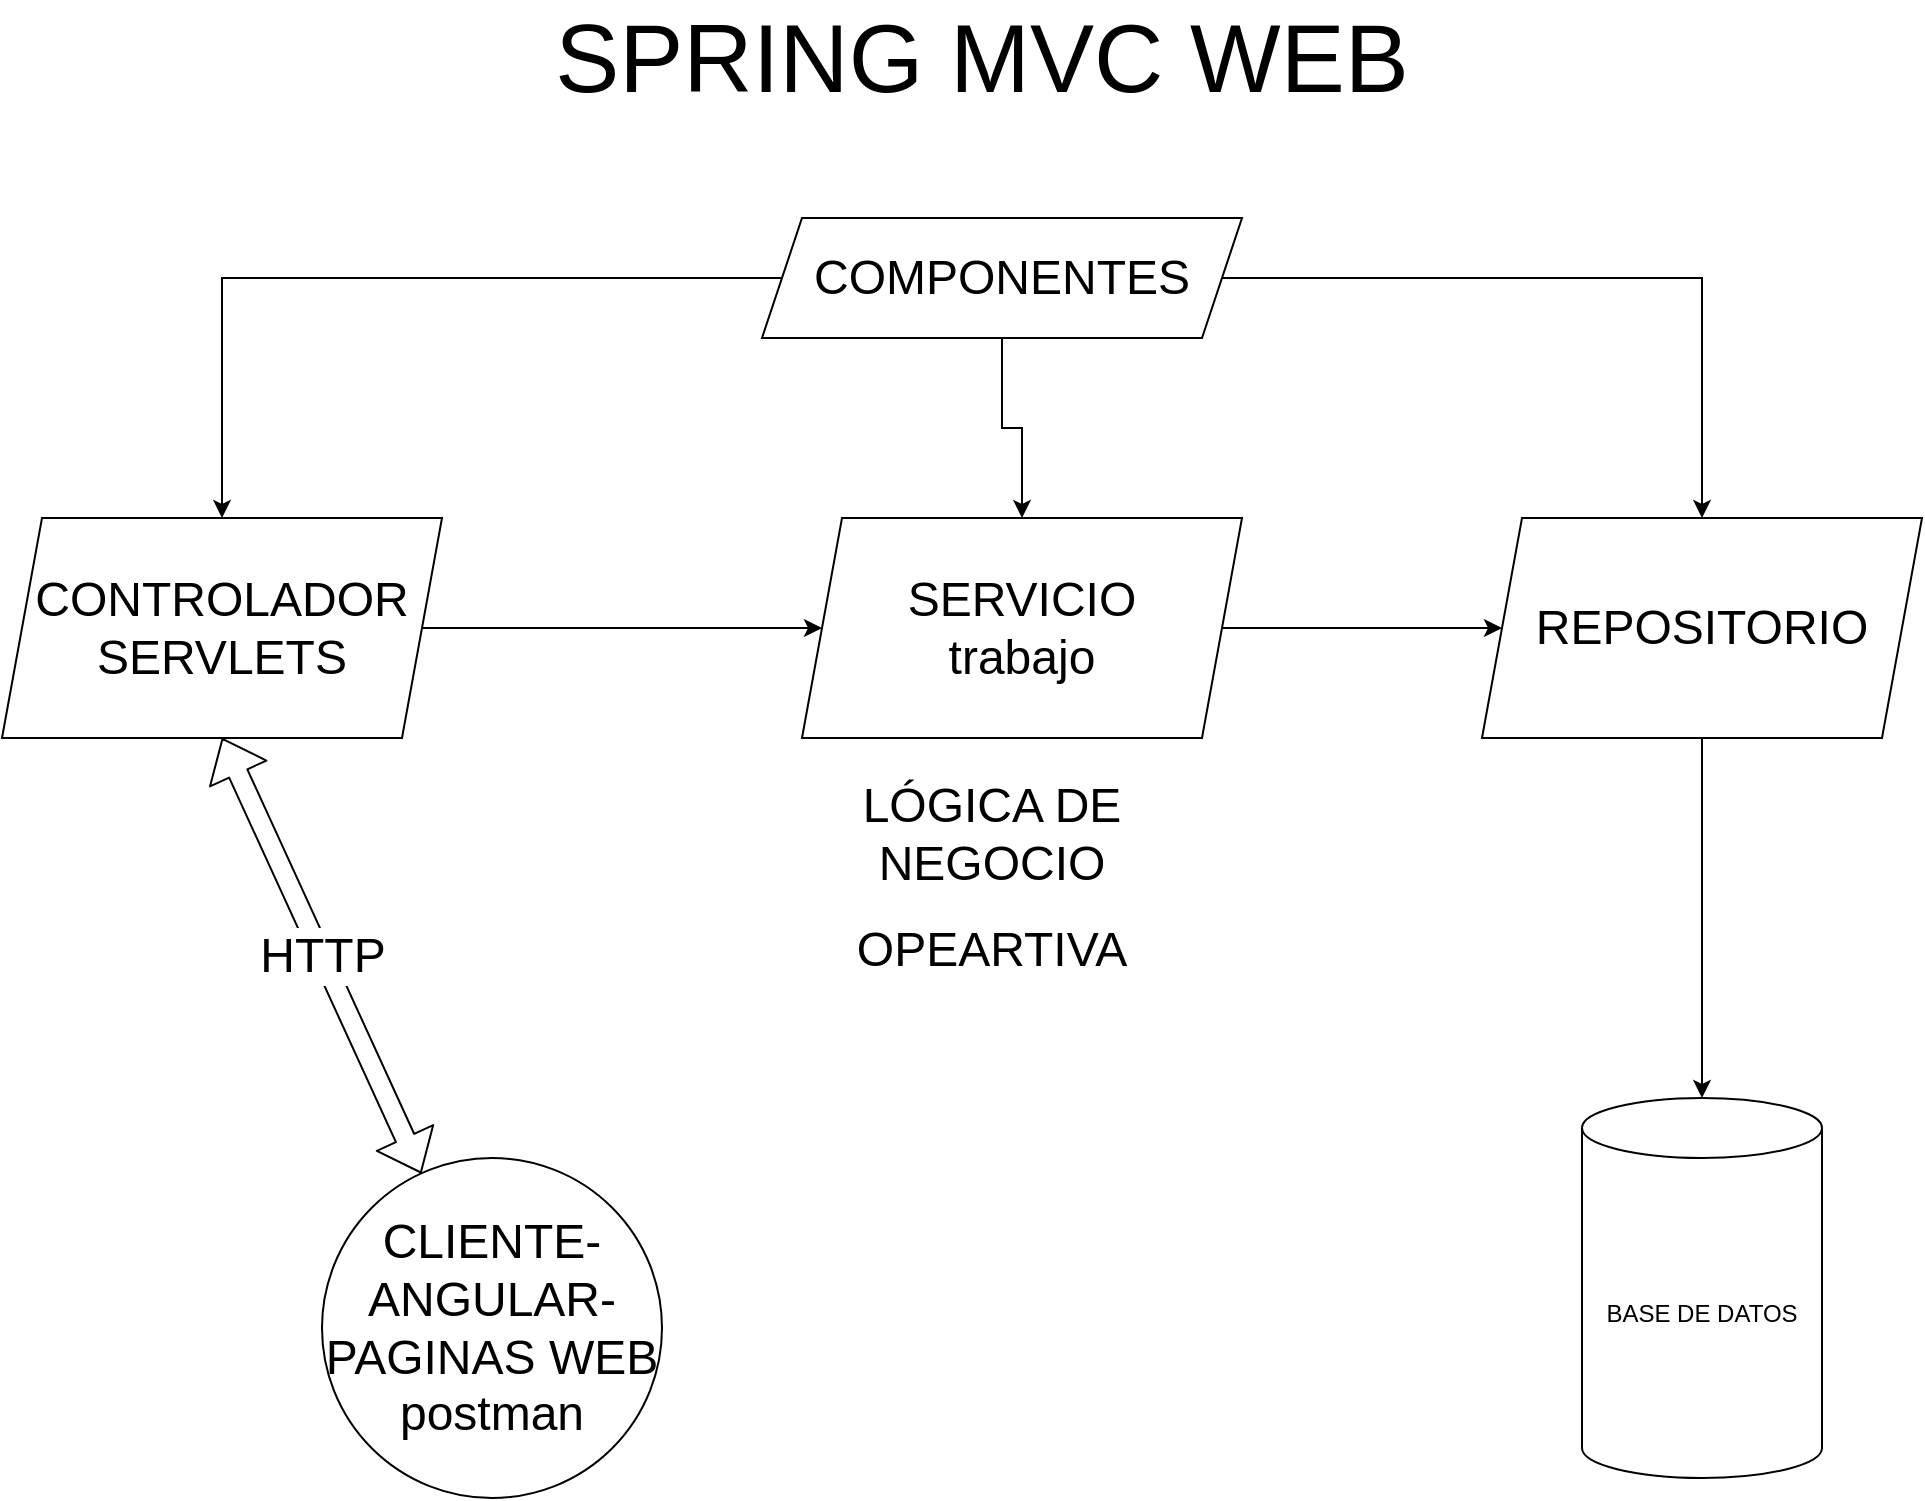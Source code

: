 <mxfile version="14.6.13" type="device"><diagram id="xzHVZOnj8a8V0YBM6j4W" name="Página-1"><mxGraphModel dx="1662" dy="822" grid="1" gridSize="10" guides="1" tooltips="1" connect="1" arrows="1" fold="1" page="1" pageScale="1" pageWidth="1169" pageHeight="827" math="0" shadow="0"><root><mxCell id="0"/><mxCell id="1" parent="0"/><mxCell id="kT7_YqrO_36GOAmvBpbh-1" value="&lt;font style=&quot;font-size: 48px&quot;&gt;SPRING MVC WEB&lt;/font&gt;" style="text;html=1;strokeColor=none;fillColor=none;align=center;verticalAlign=middle;whiteSpace=wrap;rounded=0;" parent="1" vertex="1"><mxGeometry x="340" y="80" width="480" height="20" as="geometry"/></mxCell><mxCell id="kT7_YqrO_36GOAmvBpbh-11" style="edgeStyle=orthogonalEdgeStyle;rounded=0;orthogonalLoop=1;jettySize=auto;html=1;entryX=0;entryY=0.5;entryDx=0;entryDy=0;" parent="1" source="kT7_YqrO_36GOAmvBpbh-2" target="kT7_YqrO_36GOAmvBpbh-3" edge="1"><mxGeometry relative="1" as="geometry"/></mxCell><mxCell id="kT7_YqrO_36GOAmvBpbh-2" value="&lt;font style=&quot;font-size: 24px&quot;&gt;CONTROLADOR&lt;br&gt;SERVLETS&lt;br&gt;&lt;/font&gt;" style="shape=parallelogram;perimeter=parallelogramPerimeter;whiteSpace=wrap;html=1;fixedSize=1;" parent="1" vertex="1"><mxGeometry x="90" y="320" width="220" height="110" as="geometry"/></mxCell><mxCell id="kT7_YqrO_36GOAmvBpbh-12" style="edgeStyle=orthogonalEdgeStyle;rounded=0;orthogonalLoop=1;jettySize=auto;html=1;entryX=0;entryY=0.5;entryDx=0;entryDy=0;" parent="1" source="kT7_YqrO_36GOAmvBpbh-3" target="kT7_YqrO_36GOAmvBpbh-4" edge="1"><mxGeometry relative="1" as="geometry"/></mxCell><mxCell id="kT7_YqrO_36GOAmvBpbh-3" value="&lt;font style=&quot;font-size: 24px&quot;&gt;SERVICIO&lt;br&gt;trabajo&lt;br&gt;&lt;/font&gt;" style="shape=parallelogram;perimeter=parallelogramPerimeter;whiteSpace=wrap;html=1;fixedSize=1;" parent="1" vertex="1"><mxGeometry x="490" y="320" width="220" height="110" as="geometry"/></mxCell><mxCell id="kT7_YqrO_36GOAmvBpbh-14" style="edgeStyle=orthogonalEdgeStyle;rounded=0;orthogonalLoop=1;jettySize=auto;html=1;" parent="1" source="kT7_YqrO_36GOAmvBpbh-4" target="kT7_YqrO_36GOAmvBpbh-13" edge="1"><mxGeometry relative="1" as="geometry"/></mxCell><mxCell id="kT7_YqrO_36GOAmvBpbh-4" value="&lt;font style=&quot;font-size: 24px&quot;&gt;REPOSITORIO&lt;/font&gt;" style="shape=parallelogram;perimeter=parallelogramPerimeter;whiteSpace=wrap;html=1;fixedSize=1;" parent="1" vertex="1"><mxGeometry x="830" y="320" width="220" height="110" as="geometry"/></mxCell><mxCell id="kT7_YqrO_36GOAmvBpbh-6" style="edgeStyle=orthogonalEdgeStyle;rounded=0;orthogonalLoop=1;jettySize=auto;html=1;" parent="1" source="kT7_YqrO_36GOAmvBpbh-5" target="kT7_YqrO_36GOAmvBpbh-2" edge="1"><mxGeometry relative="1" as="geometry"/></mxCell><mxCell id="kT7_YqrO_36GOAmvBpbh-8" style="edgeStyle=orthogonalEdgeStyle;rounded=0;orthogonalLoop=1;jettySize=auto;html=1;entryX=0.5;entryY=0;entryDx=0;entryDy=0;" parent="1" source="kT7_YqrO_36GOAmvBpbh-5" target="kT7_YqrO_36GOAmvBpbh-4" edge="1"><mxGeometry relative="1" as="geometry"/></mxCell><mxCell id="quSbGOvkbDgnkID27PPG-1" style="edgeStyle=orthogonalEdgeStyle;rounded=0;orthogonalLoop=1;jettySize=auto;html=1;" parent="1" source="kT7_YqrO_36GOAmvBpbh-5" target="kT7_YqrO_36GOAmvBpbh-3" edge="1"><mxGeometry relative="1" as="geometry"/></mxCell><mxCell id="kT7_YqrO_36GOAmvBpbh-5" value="&lt;font style=&quot;font-size: 24px&quot;&gt;COMPONENTES&lt;/font&gt;" style="shape=parallelogram;perimeter=parallelogramPerimeter;whiteSpace=wrap;html=1;fixedSize=1;" parent="1" vertex="1"><mxGeometry x="470" y="170" width="240" height="60" as="geometry"/></mxCell><mxCell id="kT7_YqrO_36GOAmvBpbh-9" value="&lt;font style=&quot;font-size: 24px&quot;&gt;CLIENTE-ANGULAR-PAGINAS WEB&lt;br&gt;postman&lt;br&gt;&lt;/font&gt;" style="ellipse;whiteSpace=wrap;html=1;aspect=fixed;" parent="1" vertex="1"><mxGeometry x="250" y="640" width="170" height="170" as="geometry"/></mxCell><mxCell id="kT7_YqrO_36GOAmvBpbh-10" value="&lt;font style=&quot;font-size: 24px&quot;&gt;HTTP&lt;/font&gt;" style="shape=flexArrow;endArrow=classic;startArrow=classic;html=1;entryX=0.5;entryY=1;entryDx=0;entryDy=0;" parent="1" source="kT7_YqrO_36GOAmvBpbh-9" target="kT7_YqrO_36GOAmvBpbh-2" edge="1"><mxGeometry width="100" height="100" relative="1" as="geometry"><mxPoint x="170" y="620" as="sourcePoint"/><mxPoint x="270" y="520" as="targetPoint"/></mxGeometry></mxCell><mxCell id="kT7_YqrO_36GOAmvBpbh-13" value="BASE DE DATOS" style="shape=cylinder3;whiteSpace=wrap;html=1;boundedLbl=1;backgroundOutline=1;size=15;" parent="1" vertex="1"><mxGeometry x="880" y="610" width="120" height="190" as="geometry"/></mxCell><mxCell id="N-9rCwCEyDLDIwtgbqE2-1" value="&lt;font style=&quot;font-size: 24px&quot;&gt;LÓGICA DE NEGOCIO&lt;br&gt;&lt;/font&gt;&lt;br&gt;&lt;font style=&quot;font-size: 24px&quot;&gt;OPEARTIVA&lt;/font&gt;" style="text;html=1;strokeColor=none;fillColor=none;align=center;verticalAlign=middle;whiteSpace=wrap;rounded=0;" parent="1" vertex="1"><mxGeometry x="565" y="490" width="40" height="20" as="geometry"/></mxCell></root></mxGraphModel></diagram></mxfile>
